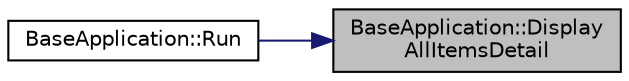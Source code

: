digraph "BaseApplication::DisplayAllItemsDetail"
{
 // LATEX_PDF_SIZE
  edge [fontname="Helvetica",fontsize="10",labelfontname="Helvetica",labelfontsize="10"];
  node [fontname="Helvetica",fontsize="10",shape=record];
  rankdir="RL";
  Node104 [label="BaseApplication::Display\lAllItemsDetail",height=0.2,width=0.4,color="black", fillcolor="grey75", style="filled", fontcolor="black",tooltip="Display the Current Folder's SubItem List of info on Screen. @detail operation ls a."];
  Node104 -> Node105 [dir="back",color="midnightblue",fontsize="10",style="solid",fontname="Helvetica"];
  Node105 [label="BaseApplication::Run",height=0.2,width=0.4,color="black", fillcolor="white", style="filled",URL="$class_base_application.html#a8f2ce8add401a3b537f041df9f7ef978",tooltip="Program driver."];
}
